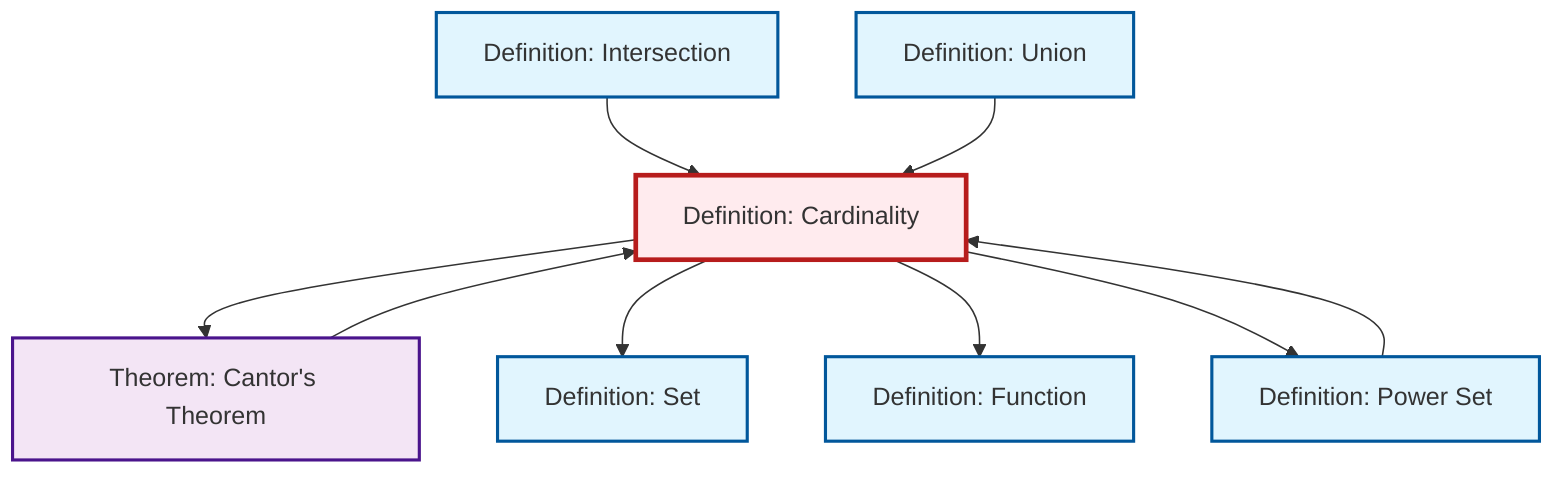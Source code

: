 graph TD
    classDef definition fill:#e1f5fe,stroke:#01579b,stroke-width:2px
    classDef theorem fill:#f3e5f5,stroke:#4a148c,stroke-width:2px
    classDef axiom fill:#fff3e0,stroke:#e65100,stroke-width:2px
    classDef example fill:#e8f5e9,stroke:#1b5e20,stroke-width:2px
    classDef current fill:#ffebee,stroke:#b71c1c,stroke-width:3px
    def-function["Definition: Function"]:::definition
    def-union["Definition: Union"]:::definition
    def-set["Definition: Set"]:::definition
    def-intersection["Definition: Intersection"]:::definition
    def-cardinality["Definition: Cardinality"]:::definition
    thm-cantor["Theorem: Cantor's Theorem"]:::theorem
    def-power-set["Definition: Power Set"]:::definition
    def-intersection --> def-cardinality
    def-cardinality --> thm-cantor
    def-power-set --> def-cardinality
    def-cardinality --> def-set
    def-union --> def-cardinality
    def-cardinality --> def-function
    thm-cantor --> def-cardinality
    def-cardinality --> def-power-set
    class def-cardinality current